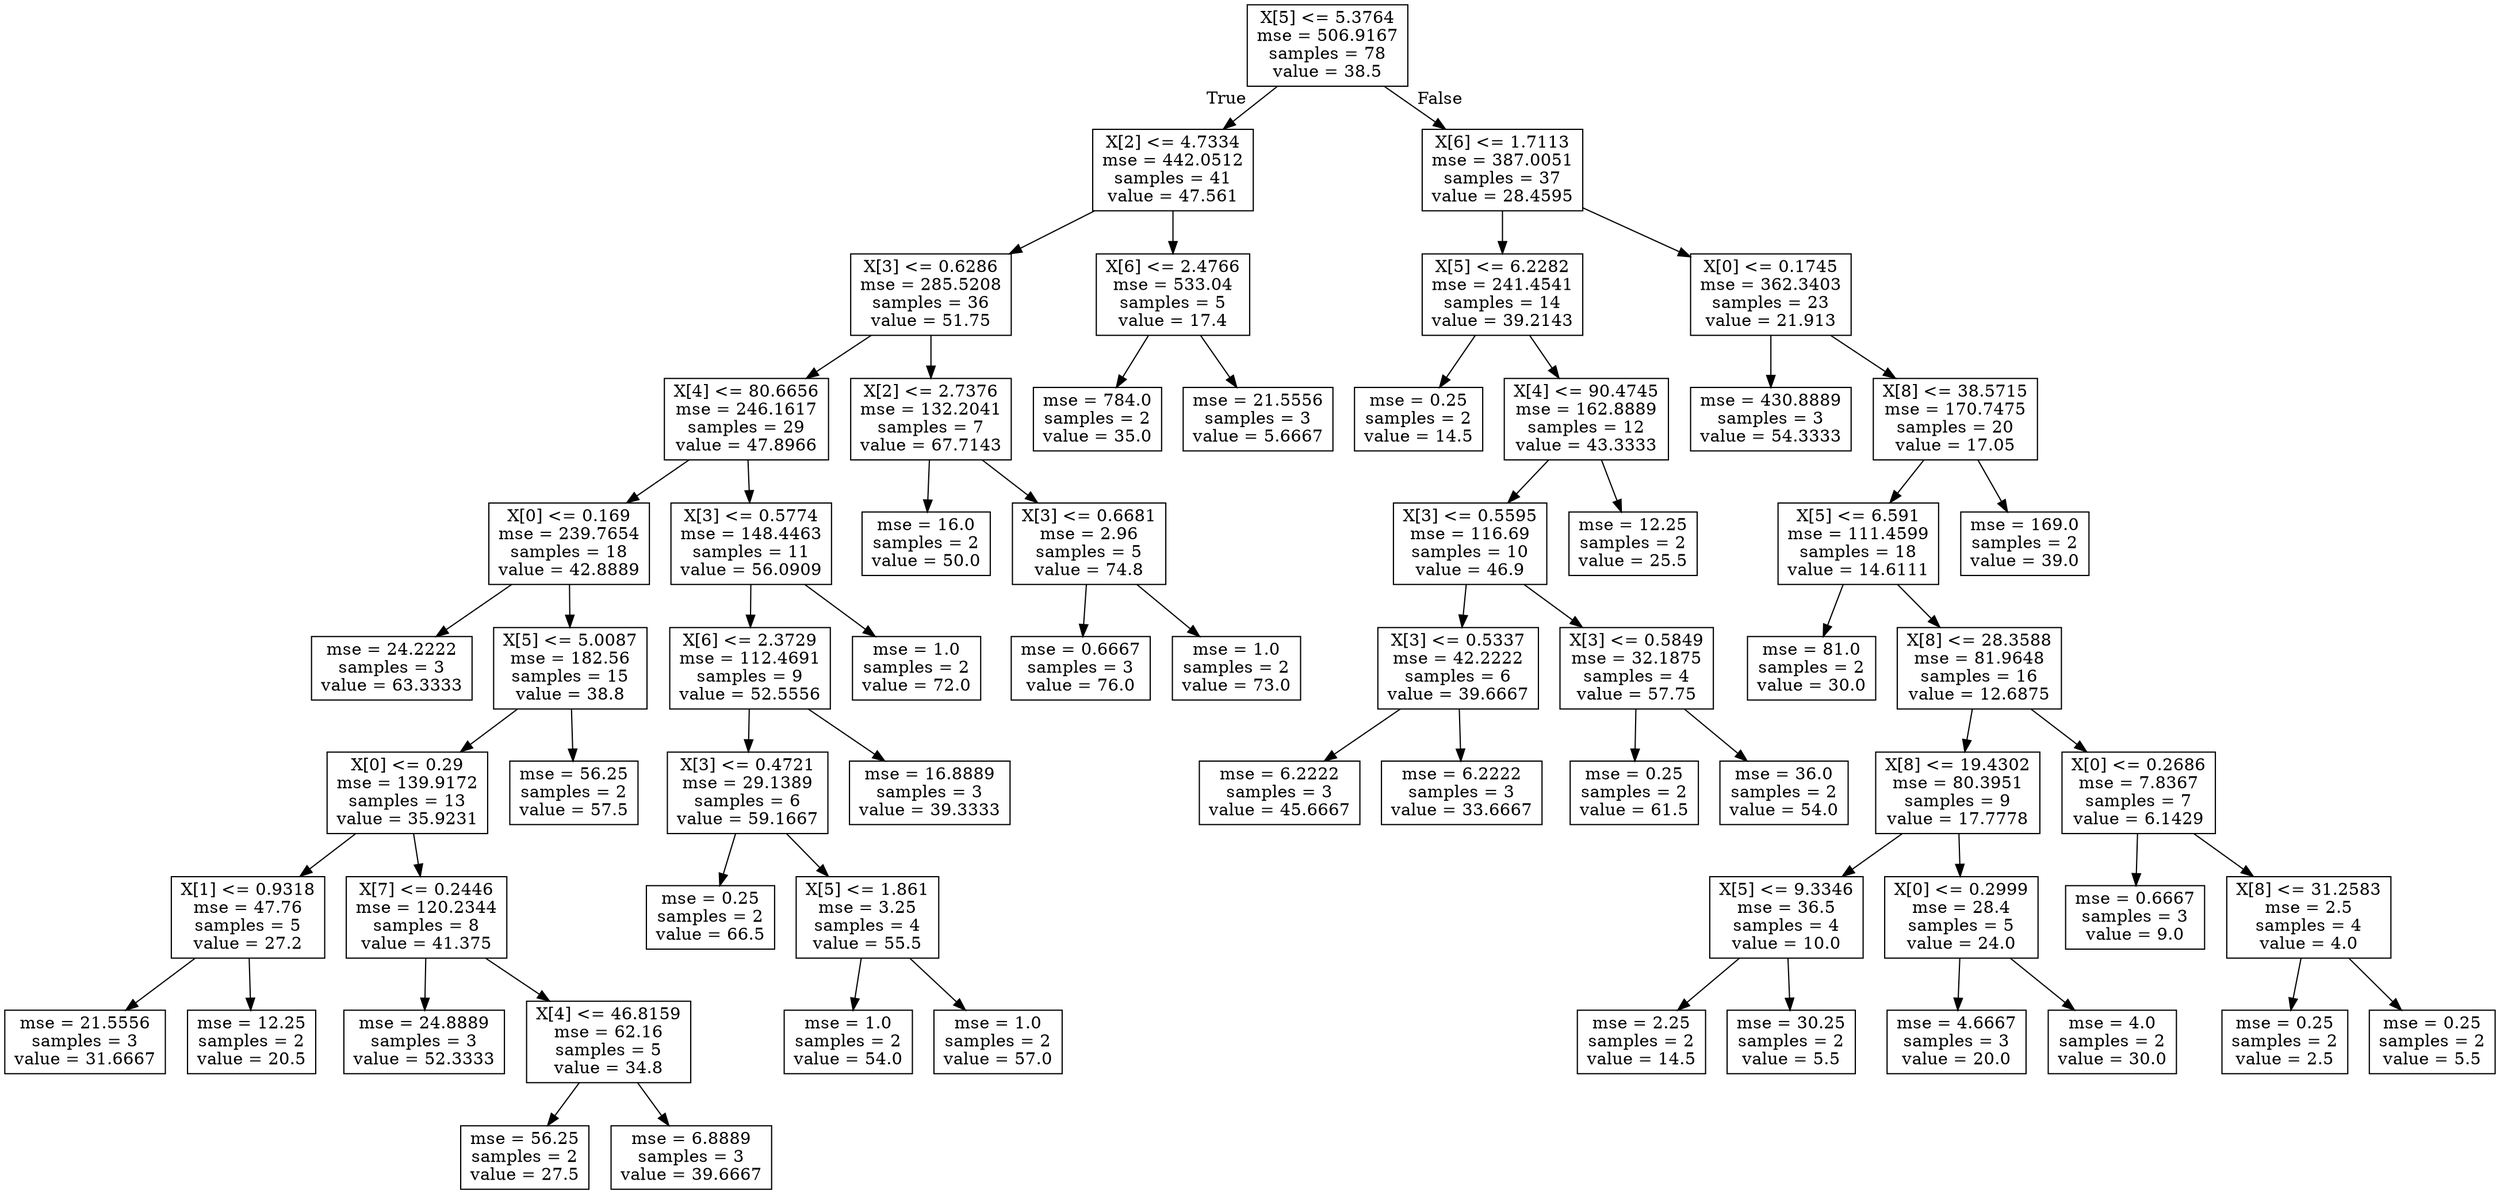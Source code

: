 digraph Tree {
node [shape=box] ;
0 [label="X[5] <= 5.3764\nmse = 506.9167\nsamples = 78\nvalue = 38.5"] ;
1 [label="X[2] <= 4.7334\nmse = 442.0512\nsamples = 41\nvalue = 47.561"] ;
0 -> 1 [labeldistance=2.5, labelangle=45, headlabel="True"] ;
2 [label="X[3] <= 0.6286\nmse = 285.5208\nsamples = 36\nvalue = 51.75"] ;
1 -> 2 ;
3 [label="X[4] <= 80.6656\nmse = 246.1617\nsamples = 29\nvalue = 47.8966"] ;
2 -> 3 ;
4 [label="X[0] <= 0.169\nmse = 239.7654\nsamples = 18\nvalue = 42.8889"] ;
3 -> 4 ;
5 [label="mse = 24.2222\nsamples = 3\nvalue = 63.3333"] ;
4 -> 5 ;
6 [label="X[5] <= 5.0087\nmse = 182.56\nsamples = 15\nvalue = 38.8"] ;
4 -> 6 ;
7 [label="X[0] <= 0.29\nmse = 139.9172\nsamples = 13\nvalue = 35.9231"] ;
6 -> 7 ;
8 [label="X[1] <= 0.9318\nmse = 47.76\nsamples = 5\nvalue = 27.2"] ;
7 -> 8 ;
9 [label="mse = 21.5556\nsamples = 3\nvalue = 31.6667"] ;
8 -> 9 ;
10 [label="mse = 12.25\nsamples = 2\nvalue = 20.5"] ;
8 -> 10 ;
11 [label="X[7] <= 0.2446\nmse = 120.2344\nsamples = 8\nvalue = 41.375"] ;
7 -> 11 ;
12 [label="mse = 24.8889\nsamples = 3\nvalue = 52.3333"] ;
11 -> 12 ;
13 [label="X[4] <= 46.8159\nmse = 62.16\nsamples = 5\nvalue = 34.8"] ;
11 -> 13 ;
14 [label="mse = 56.25\nsamples = 2\nvalue = 27.5"] ;
13 -> 14 ;
15 [label="mse = 6.8889\nsamples = 3\nvalue = 39.6667"] ;
13 -> 15 ;
16 [label="mse = 56.25\nsamples = 2\nvalue = 57.5"] ;
6 -> 16 ;
17 [label="X[3] <= 0.5774\nmse = 148.4463\nsamples = 11\nvalue = 56.0909"] ;
3 -> 17 ;
18 [label="X[6] <= 2.3729\nmse = 112.4691\nsamples = 9\nvalue = 52.5556"] ;
17 -> 18 ;
19 [label="X[3] <= 0.4721\nmse = 29.1389\nsamples = 6\nvalue = 59.1667"] ;
18 -> 19 ;
20 [label="mse = 0.25\nsamples = 2\nvalue = 66.5"] ;
19 -> 20 ;
21 [label="X[5] <= 1.861\nmse = 3.25\nsamples = 4\nvalue = 55.5"] ;
19 -> 21 ;
22 [label="mse = 1.0\nsamples = 2\nvalue = 54.0"] ;
21 -> 22 ;
23 [label="mse = 1.0\nsamples = 2\nvalue = 57.0"] ;
21 -> 23 ;
24 [label="mse = 16.8889\nsamples = 3\nvalue = 39.3333"] ;
18 -> 24 ;
25 [label="mse = 1.0\nsamples = 2\nvalue = 72.0"] ;
17 -> 25 ;
26 [label="X[2] <= 2.7376\nmse = 132.2041\nsamples = 7\nvalue = 67.7143"] ;
2 -> 26 ;
27 [label="mse = 16.0\nsamples = 2\nvalue = 50.0"] ;
26 -> 27 ;
28 [label="X[3] <= 0.6681\nmse = 2.96\nsamples = 5\nvalue = 74.8"] ;
26 -> 28 ;
29 [label="mse = 0.6667\nsamples = 3\nvalue = 76.0"] ;
28 -> 29 ;
30 [label="mse = 1.0\nsamples = 2\nvalue = 73.0"] ;
28 -> 30 ;
31 [label="X[6] <= 2.4766\nmse = 533.04\nsamples = 5\nvalue = 17.4"] ;
1 -> 31 ;
32 [label="mse = 784.0\nsamples = 2\nvalue = 35.0"] ;
31 -> 32 ;
33 [label="mse = 21.5556\nsamples = 3\nvalue = 5.6667"] ;
31 -> 33 ;
34 [label="X[6] <= 1.7113\nmse = 387.0051\nsamples = 37\nvalue = 28.4595"] ;
0 -> 34 [labeldistance=2.5, labelangle=-45, headlabel="False"] ;
35 [label="X[5] <= 6.2282\nmse = 241.4541\nsamples = 14\nvalue = 39.2143"] ;
34 -> 35 ;
36 [label="mse = 0.25\nsamples = 2\nvalue = 14.5"] ;
35 -> 36 ;
37 [label="X[4] <= 90.4745\nmse = 162.8889\nsamples = 12\nvalue = 43.3333"] ;
35 -> 37 ;
38 [label="X[3] <= 0.5595\nmse = 116.69\nsamples = 10\nvalue = 46.9"] ;
37 -> 38 ;
39 [label="X[3] <= 0.5337\nmse = 42.2222\nsamples = 6\nvalue = 39.6667"] ;
38 -> 39 ;
40 [label="mse = 6.2222\nsamples = 3\nvalue = 45.6667"] ;
39 -> 40 ;
41 [label="mse = 6.2222\nsamples = 3\nvalue = 33.6667"] ;
39 -> 41 ;
42 [label="X[3] <= 0.5849\nmse = 32.1875\nsamples = 4\nvalue = 57.75"] ;
38 -> 42 ;
43 [label="mse = 0.25\nsamples = 2\nvalue = 61.5"] ;
42 -> 43 ;
44 [label="mse = 36.0\nsamples = 2\nvalue = 54.0"] ;
42 -> 44 ;
45 [label="mse = 12.25\nsamples = 2\nvalue = 25.5"] ;
37 -> 45 ;
46 [label="X[0] <= 0.1745\nmse = 362.3403\nsamples = 23\nvalue = 21.913"] ;
34 -> 46 ;
47 [label="mse = 430.8889\nsamples = 3\nvalue = 54.3333"] ;
46 -> 47 ;
48 [label="X[8] <= 38.5715\nmse = 170.7475\nsamples = 20\nvalue = 17.05"] ;
46 -> 48 ;
49 [label="X[5] <= 6.591\nmse = 111.4599\nsamples = 18\nvalue = 14.6111"] ;
48 -> 49 ;
50 [label="mse = 81.0\nsamples = 2\nvalue = 30.0"] ;
49 -> 50 ;
51 [label="X[8] <= 28.3588\nmse = 81.9648\nsamples = 16\nvalue = 12.6875"] ;
49 -> 51 ;
52 [label="X[8] <= 19.4302\nmse = 80.3951\nsamples = 9\nvalue = 17.7778"] ;
51 -> 52 ;
53 [label="X[5] <= 9.3346\nmse = 36.5\nsamples = 4\nvalue = 10.0"] ;
52 -> 53 ;
54 [label="mse = 2.25\nsamples = 2\nvalue = 14.5"] ;
53 -> 54 ;
55 [label="mse = 30.25\nsamples = 2\nvalue = 5.5"] ;
53 -> 55 ;
56 [label="X[0] <= 0.2999\nmse = 28.4\nsamples = 5\nvalue = 24.0"] ;
52 -> 56 ;
57 [label="mse = 4.6667\nsamples = 3\nvalue = 20.0"] ;
56 -> 57 ;
58 [label="mse = 4.0\nsamples = 2\nvalue = 30.0"] ;
56 -> 58 ;
59 [label="X[0] <= 0.2686\nmse = 7.8367\nsamples = 7\nvalue = 6.1429"] ;
51 -> 59 ;
60 [label="mse = 0.6667\nsamples = 3\nvalue = 9.0"] ;
59 -> 60 ;
61 [label="X[8] <= 31.2583\nmse = 2.5\nsamples = 4\nvalue = 4.0"] ;
59 -> 61 ;
62 [label="mse = 0.25\nsamples = 2\nvalue = 2.5"] ;
61 -> 62 ;
63 [label="mse = 0.25\nsamples = 2\nvalue = 5.5"] ;
61 -> 63 ;
64 [label="mse = 169.0\nsamples = 2\nvalue = 39.0"] ;
48 -> 64 ;
}